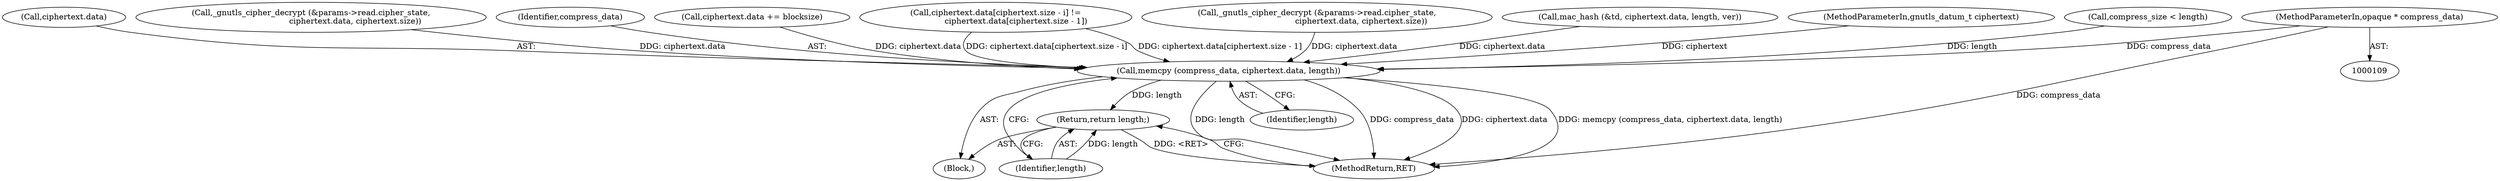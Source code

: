 digraph "0_savannah_422214868061370aeeb0ac9cd0f021a5c350a57d@pointer" {
"1000111" [label="(MethodParameterIn,opaque * compress_data)"];
"1000478" [label="(Call,memcpy (compress_data, ciphertext.data, length))"];
"1000484" [label="(Return,return length;)"];
"1000478" [label="(Call,memcpy (compress_data, ciphertext.data, length))"];
"1000483" [label="(Identifier,length)"];
"1000111" [label="(MethodParameterIn,opaque * compress_data)"];
"1000159" [label="(Call,_gnutls_cipher_decrypt (&params->read.cipher_state,\n                                   ciphertext.data, ciphertext.size))"];
"1000485" [label="(Identifier,length)"];
"1000486" [label="(MethodReturn,RET)"];
"1000433" [label="(Call,mac_hash (&td, ciphertext.data, length, ver))"];
"1000113" [label="(MethodParameterIn,gnutls_datum_t ciphertext)"];
"1000471" [label="(Call,compress_size < length)"];
"1000484" [label="(Return,return length;)"];
"1000480" [label="(Call,ciphertext.data)"];
"1000208" [label="(Call,_gnutls_cipher_decrypt (&params->read.cipher_state,\n                                   ciphertext.data, ciphertext.size))"];
"1000479" [label="(Identifier,compress_data)"];
"1000239" [label="(Call,ciphertext.data += blocksize)"];
"1000116" [label="(Block,)"];
"1000331" [label="(Call,ciphertext.data[ciphertext.size - i] !=\n                ciphertext.data[ciphertext.size - 1])"];
"1000111" -> "1000109"  [label="AST: "];
"1000111" -> "1000486"  [label="DDG: compress_data"];
"1000111" -> "1000478"  [label="DDG: compress_data"];
"1000478" -> "1000116"  [label="AST: "];
"1000478" -> "1000483"  [label="CFG: "];
"1000479" -> "1000478"  [label="AST: "];
"1000480" -> "1000478"  [label="AST: "];
"1000483" -> "1000478"  [label="AST: "];
"1000485" -> "1000478"  [label="CFG: "];
"1000478" -> "1000486"  [label="DDG: length"];
"1000478" -> "1000486"  [label="DDG: compress_data"];
"1000478" -> "1000486"  [label="DDG: ciphertext.data"];
"1000478" -> "1000486"  [label="DDG: memcpy (compress_data, ciphertext.data, length)"];
"1000433" -> "1000478"  [label="DDG: ciphertext.data"];
"1000239" -> "1000478"  [label="DDG: ciphertext.data"];
"1000159" -> "1000478"  [label="DDG: ciphertext.data"];
"1000331" -> "1000478"  [label="DDG: ciphertext.data[ciphertext.size - i]"];
"1000331" -> "1000478"  [label="DDG: ciphertext.data[ciphertext.size - 1]"];
"1000208" -> "1000478"  [label="DDG: ciphertext.data"];
"1000113" -> "1000478"  [label="DDG: ciphertext"];
"1000471" -> "1000478"  [label="DDG: length"];
"1000478" -> "1000484"  [label="DDG: length"];
"1000484" -> "1000116"  [label="AST: "];
"1000484" -> "1000485"  [label="CFG: "];
"1000485" -> "1000484"  [label="AST: "];
"1000486" -> "1000484"  [label="CFG: "];
"1000484" -> "1000486"  [label="DDG: <RET>"];
"1000485" -> "1000484"  [label="DDG: length"];
}
